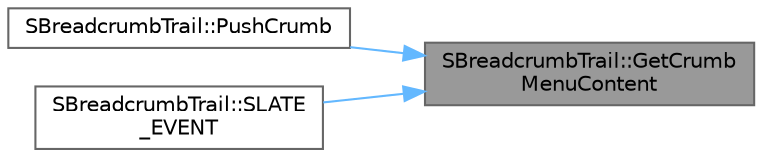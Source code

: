 digraph "SBreadcrumbTrail::GetCrumbMenuContent"
{
 // INTERACTIVE_SVG=YES
 // LATEX_PDF_SIZE
  bgcolor="transparent";
  edge [fontname=Helvetica,fontsize=10,labelfontname=Helvetica,labelfontsize=10];
  node [fontname=Helvetica,fontsize=10,shape=box,height=0.2,width=0.4];
  rankdir="RL";
  Node1 [id="Node000001",label="SBreadcrumbTrail::GetCrumb\lMenuContent",height=0.2,width=0.4,color="gray40", fillcolor="grey60", style="filled", fontcolor="black",tooltip=" "];
  Node1 -> Node2 [id="edge1_Node000001_Node000002",dir="back",color="steelblue1",style="solid",tooltip=" "];
  Node2 [id="Node000002",label="SBreadcrumbTrail::PushCrumb",height=0.2,width=0.4,color="grey40", fillcolor="white", style="filled",URL="$dd/d7a/classSBreadcrumbTrail.html#af41f911d1197a2f0b1c0d7b70f88560c",tooltip="Adds a crumb to the end of the trail."];
  Node1 -> Node3 [id="edge2_Node000001_Node000003",dir="back",color="steelblue1",style="solid",tooltip=" "];
  Node3 [id="Node000003",label="SBreadcrumbTrail::SLATE\l_EVENT",height=0.2,width=0.4,color="grey40", fillcolor="white", style="filled",URL="$dd/d7a/classSBreadcrumbTrail.html#af14d1dd0a6b90cdfcef1f35865fb8d2d",tooltip=" "];
}
